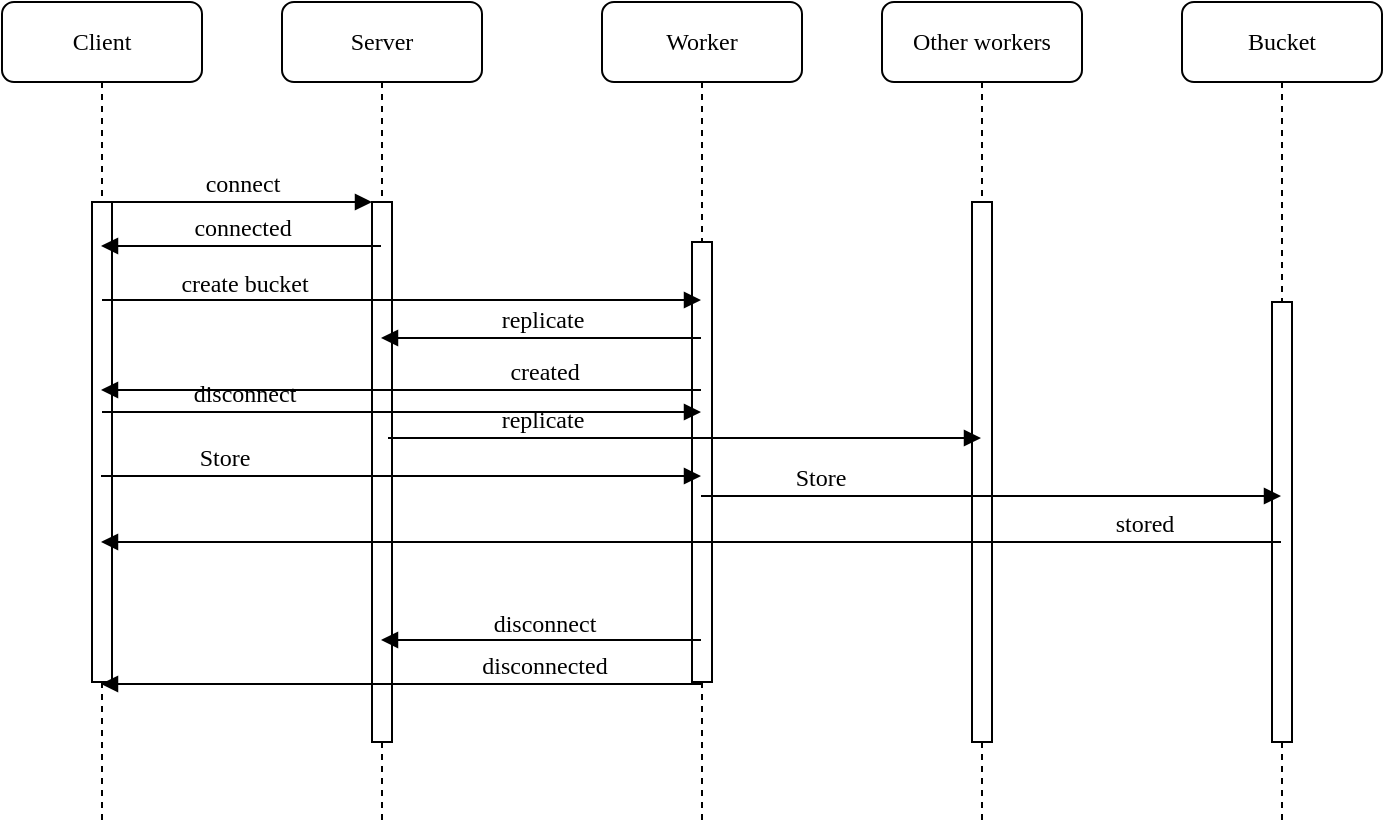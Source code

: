 <mxfile version="26.1.3">
  <diagram name="Page-1" id="13e1069c-82ec-6db2-03f1-153e76fe0fe0">
    <mxGraphModel dx="1434" dy="812" grid="1" gridSize="10" guides="1" tooltips="1" connect="1" arrows="1" fold="1" page="1" pageScale="1" pageWidth="1100" pageHeight="850" background="none" math="0" shadow="0">
      <root>
        <mxCell id="0" />
        <mxCell id="1" parent="0" />
        <mxCell id="7baba1c4bc27f4b0-2" value="Server" style="shape=umlLifeline;perimeter=lifelinePerimeter;whiteSpace=wrap;html=1;container=1;collapsible=0;recursiveResize=0;outlineConnect=0;rounded=1;shadow=0;comic=0;labelBackgroundColor=none;strokeWidth=1;fontFamily=Verdana;fontSize=12;align=center;" parent="1" vertex="1">
          <mxGeometry x="240" y="80" width="100" height="410" as="geometry" />
        </mxCell>
        <mxCell id="7baba1c4bc27f4b0-10" value="" style="html=1;points=[];perimeter=orthogonalPerimeter;rounded=0;shadow=0;comic=0;labelBackgroundColor=none;strokeWidth=1;fontFamily=Verdana;fontSize=12;align=center;" parent="7baba1c4bc27f4b0-2" vertex="1">
          <mxGeometry x="45" y="100" width="10" height="270" as="geometry" />
        </mxCell>
        <mxCell id="7baba1c4bc27f4b0-3" value="Worker" style="shape=umlLifeline;perimeter=lifelinePerimeter;whiteSpace=wrap;html=1;container=1;collapsible=0;recursiveResize=0;outlineConnect=0;rounded=1;shadow=0;comic=0;labelBackgroundColor=none;strokeWidth=1;fontFamily=Verdana;fontSize=12;align=center;" parent="1" vertex="1">
          <mxGeometry x="400" y="80" width="100" height="410" as="geometry" />
        </mxCell>
        <mxCell id="7baba1c4bc27f4b0-13" value="" style="html=1;points=[];perimeter=orthogonalPerimeter;rounded=0;shadow=0;comic=0;labelBackgroundColor=none;strokeWidth=1;fontFamily=Verdana;fontSize=12;align=center;" parent="7baba1c4bc27f4b0-3" vertex="1">
          <mxGeometry x="45" y="120" width="10" height="220" as="geometry" />
        </mxCell>
        <mxCell id="7baba1c4bc27f4b0-4" value="Other workers" style="shape=umlLifeline;perimeter=lifelinePerimeter;whiteSpace=wrap;html=1;container=1;collapsible=0;recursiveResize=0;outlineConnect=0;rounded=1;shadow=0;comic=0;labelBackgroundColor=none;strokeWidth=1;fontFamily=Verdana;fontSize=12;align=center;" parent="1" vertex="1">
          <mxGeometry x="540" y="80" width="100" height="410" as="geometry" />
        </mxCell>
        <mxCell id="7baba1c4bc27f4b0-8" value="Client" style="shape=umlLifeline;perimeter=lifelinePerimeter;whiteSpace=wrap;html=1;container=1;collapsible=0;recursiveResize=0;outlineConnect=0;rounded=1;shadow=0;comic=0;labelBackgroundColor=none;strokeWidth=1;fontFamily=Verdana;fontSize=12;align=center;" parent="1" vertex="1">
          <mxGeometry x="100" y="80" width="100" height="410" as="geometry" />
        </mxCell>
        <mxCell id="7baba1c4bc27f4b0-9" value="" style="html=1;points=[];perimeter=orthogonalPerimeter;rounded=0;shadow=0;comic=0;labelBackgroundColor=none;strokeWidth=1;fontFamily=Verdana;fontSize=12;align=center;" parent="7baba1c4bc27f4b0-8" vertex="1">
          <mxGeometry x="45" y="100" width="10" height="240" as="geometry" />
        </mxCell>
        <mxCell id="7baba1c4bc27f4b0-16" value="" style="html=1;points=[];perimeter=orthogonalPerimeter;rounded=0;shadow=0;comic=0;labelBackgroundColor=none;strokeWidth=1;fontFamily=Verdana;fontSize=12;align=center;" parent="1" vertex="1">
          <mxGeometry x="585" y="180" width="10" height="270" as="geometry" />
        </mxCell>
        <mxCell id="7baba1c4bc27f4b0-11" value="connect" style="html=1;verticalAlign=bottom;endArrow=block;entryX=0;entryY=0;labelBackgroundColor=none;fontFamily=Verdana;fontSize=12;edgeStyle=elbowEdgeStyle;elbow=vertical;" parent="1" source="7baba1c4bc27f4b0-9" target="7baba1c4bc27f4b0-10" edge="1">
          <mxGeometry relative="1" as="geometry">
            <mxPoint x="220" y="190" as="sourcePoint" />
          </mxGeometry>
        </mxCell>
        <mxCell id="Nsb-DOaTKh587LbXq_lU-3" value="Bucket" style="shape=umlLifeline;perimeter=lifelinePerimeter;whiteSpace=wrap;html=1;container=1;collapsible=0;recursiveResize=0;outlineConnect=0;rounded=1;shadow=0;comic=0;labelBackgroundColor=none;strokeWidth=1;fontFamily=Verdana;fontSize=12;align=center;" vertex="1" parent="1">
          <mxGeometry x="690" y="80" width="100" height="410" as="geometry" />
        </mxCell>
        <mxCell id="Nsb-DOaTKh587LbXq_lU-4" value="" style="html=1;points=[];perimeter=orthogonalPerimeter;rounded=0;shadow=0;comic=0;labelBackgroundColor=none;strokeWidth=1;fontFamily=Verdana;fontSize=12;align=center;" vertex="1" parent="Nsb-DOaTKh587LbXq_lU-3">
          <mxGeometry x="45" y="150" width="10" height="220" as="geometry" />
        </mxCell>
        <mxCell id="Nsb-DOaTKh587LbXq_lU-8" value="replicate" style="html=1;verticalAlign=bottom;endArrow=block;labelBackgroundColor=none;fontFamily=Verdana;fontSize=12;edgeStyle=elbowEdgeStyle;elbow=vertical;" edge="1" parent="1">
          <mxGeometry relative="1" as="geometry">
            <mxPoint x="449.5" y="248" as="sourcePoint" />
            <mxPoint x="289.5" y="248" as="targetPoint" />
            <mxPoint as="offset" />
          </mxGeometry>
        </mxCell>
        <mxCell id="Nsb-DOaTKh587LbXq_lU-10" value="replicate" style="html=1;verticalAlign=bottom;endArrow=none;labelBackgroundColor=none;fontFamily=Verdana;fontSize=12;edgeStyle=elbowEdgeStyle;elbow=vertical;entryX=0.8;entryY=0.85;entryDx=0;entryDy=0;entryPerimeter=0;startArrow=block;startFill=1;" edge="1" parent="1">
          <mxGeometry x="0.481" relative="1" as="geometry">
            <mxPoint x="589.5" y="298" as="sourcePoint" />
            <mxPoint x="293" y="298" as="targetPoint" />
            <mxPoint as="offset" />
          </mxGeometry>
        </mxCell>
        <mxCell id="Nsb-DOaTKh587LbXq_lU-7" value="create bucket" style="html=1;verticalAlign=bottom;endArrow=block;labelBackgroundColor=none;fontFamily=Verdana;fontSize=12;edgeStyle=elbowEdgeStyle;elbow=vertical;" edge="1" parent="1" source="7baba1c4bc27f4b0-8">
          <mxGeometry x="-0.53" y="-1" relative="1" as="geometry">
            <mxPoint x="160" y="229" as="sourcePoint" />
            <mxPoint x="449.5" y="229" as="targetPoint" />
            <mxPoint as="offset" />
          </mxGeometry>
        </mxCell>
        <mxCell id="Nsb-DOaTKh587LbXq_lU-6" value="connected" style="html=1;verticalAlign=bottom;endArrow=block;labelBackgroundColor=none;fontFamily=Verdana;fontSize=12;edgeStyle=elbowEdgeStyle;elbow=vertical;targetPerimeterSpacing=0;" edge="1" parent="1" source="7baba1c4bc27f4b0-2">
          <mxGeometry relative="1" as="geometry">
            <mxPoint x="289.5" y="202" as="sourcePoint" />
            <mxPoint x="149.5" y="202" as="targetPoint" />
          </mxGeometry>
        </mxCell>
        <mxCell id="Nsb-DOaTKh587LbXq_lU-12" value="Store" style="html=1;verticalAlign=bottom;endArrow=block;labelBackgroundColor=none;fontFamily=Verdana;fontSize=12;edgeStyle=elbowEdgeStyle;elbow=vertical;" edge="1" parent="1">
          <mxGeometry x="-0.597" relative="1" as="geometry">
            <mxPoint x="149.5" y="317" as="sourcePoint" />
            <mxPoint x="449.5" y="317" as="targetPoint" />
            <mxPoint x="1" as="offset" />
          </mxGeometry>
        </mxCell>
        <mxCell id="Nsb-DOaTKh587LbXq_lU-13" value="Store" style="html=1;verticalAlign=bottom;endArrow=block;labelBackgroundColor=none;fontFamily=Verdana;fontSize=12;edgeStyle=elbowEdgeStyle;elbow=vertical;" edge="1" parent="1">
          <mxGeometry x="-0.597" relative="1" as="geometry">
            <mxPoint x="449.5" y="327" as="sourcePoint" />
            <mxPoint x="739.5" y="327" as="targetPoint" />
            <mxPoint x="1" as="offset" />
          </mxGeometry>
        </mxCell>
        <mxCell id="Nsb-DOaTKh587LbXq_lU-14" value="created" style="html=1;verticalAlign=bottom;endArrow=block;labelBackgroundColor=none;fontFamily=Verdana;fontSize=12;edgeStyle=elbowEdgeStyle;elbow=vertical;" edge="1" parent="1">
          <mxGeometry x="-0.47" relative="1" as="geometry">
            <mxPoint x="449.5" y="274" as="sourcePoint" />
            <mxPoint x="149.5" y="274" as="targetPoint" />
            <mxPoint x="1" as="offset" />
          </mxGeometry>
        </mxCell>
        <mxCell id="Nsb-DOaTKh587LbXq_lU-16" value="stored" style="html=1;verticalAlign=bottom;endArrow=none;labelBackgroundColor=none;fontFamily=Verdana;fontSize=12;edgeStyle=elbowEdgeStyle;elbow=vertical;startArrow=block;startFill=1;" edge="1" parent="1">
          <mxGeometry x="0.764" relative="1" as="geometry">
            <mxPoint x="149.5" y="350" as="sourcePoint" />
            <mxPoint x="739.5" y="350" as="targetPoint" />
            <mxPoint x="1" as="offset" />
          </mxGeometry>
        </mxCell>
        <mxCell id="Nsb-DOaTKh587LbXq_lU-18" value="disconnect" style="html=1;verticalAlign=bottom;endArrow=block;labelBackgroundColor=none;fontFamily=Verdana;fontSize=12;edgeStyle=elbowEdgeStyle;elbow=vertical;" edge="1" parent="1">
          <mxGeometry x="-0.006" y="1" relative="1" as="geometry">
            <mxPoint x="449.5" y="399" as="sourcePoint" />
            <mxPoint x="289.5" y="399" as="targetPoint" />
            <mxPoint x="1" as="offset" />
          </mxGeometry>
        </mxCell>
        <mxCell id="Nsb-DOaTKh587LbXq_lU-19" value="disconnected" style="html=1;verticalAlign=bottom;endArrow=block;labelBackgroundColor=none;fontFamily=Verdana;fontSize=12;edgeStyle=elbowEdgeStyle;elbow=vertical;" edge="1" parent="1">
          <mxGeometry x="-0.47" relative="1" as="geometry">
            <mxPoint x="449.5" y="421" as="sourcePoint" />
            <mxPoint x="149.5" y="421" as="targetPoint" />
            <mxPoint x="1" as="offset" />
          </mxGeometry>
        </mxCell>
        <mxCell id="Nsb-DOaTKh587LbXq_lU-20" value="disconnect" style="html=1;verticalAlign=bottom;endArrow=block;labelBackgroundColor=none;fontFamily=Verdana;fontSize=12;edgeStyle=elbowEdgeStyle;elbow=vertical;" edge="1" parent="1" source="7baba1c4bc27f4b0-8" target="7baba1c4bc27f4b0-3">
          <mxGeometry x="-0.53" relative="1" as="geometry">
            <mxPoint x="490" y="770" as="sourcePoint" />
            <mxPoint x="190" y="770" as="targetPoint" />
            <mxPoint as="offset" />
          </mxGeometry>
        </mxCell>
      </root>
    </mxGraphModel>
  </diagram>
</mxfile>
